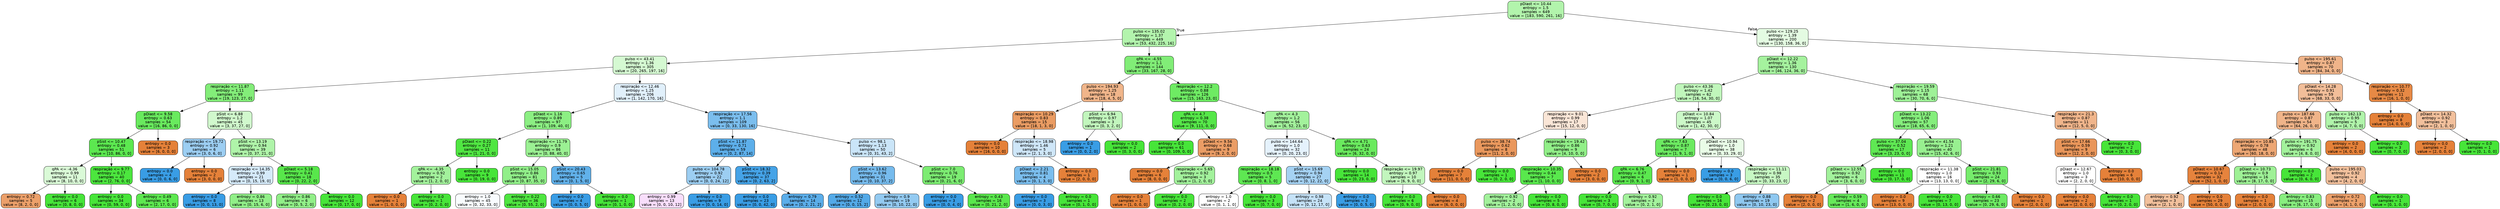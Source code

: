 digraph Tree {
node [shape=box, style="filled, rounded", color="black", fontname="helvetica"] ;
edge [fontname="helvetica"] ;
0 [label="pDiast <= 10.44\nentropy = 1.5\nsamples = 649\nvalue = [183, 590, 261, 16]", fillcolor="#b2f4ac"] ;
1 [label="pulso <= 135.02\nentropy = 1.37\nsamples = 449\nvalue = [53, 432, 225, 16]", fillcolor="#b3f4ad"] ;
0 -> 1 [labeldistance=2.5, labelangle=45, headlabel="True"] ;
2 [label="pulso <= 43.41\nentropy = 1.36\nsamples = 305\nvalue = [20, 265, 197, 16]", fillcolor="#d5f9d2"] ;
1 -> 2 ;
3 [label="respiração <= 11.87\nentropy = 1.11\nsamples = 99\nvalue = [19, 123, 27, 0]", fillcolor="#83ed79"] ;
2 -> 3 ;
4 [label="pDiast <= 9.58\nentropy = 0.63\nsamples = 54\nvalue = [16, 86, 0, 0]", fillcolor="#69ea5e"] ;
3 -> 4 ;
5 [label="pSist <= 10.47\nentropy = 0.48\nsamples = 51\nvalue = [10, 86, 0, 0]", fillcolor="#5ce850"] ;
4 -> 5 ;
6 [label="qPA <= -4.36\nentropy = 0.99\nsamples = 11\nvalue = [8, 10, 0, 0]", fillcolor="#dafad7"] ;
5 -> 6 ;
7 [label="entropy = 0.72\nsamples = 5\nvalue = [8, 2, 0, 0]", fillcolor="#eca06a"] ;
6 -> 7 ;
8 [label="entropy = 0.0\nsamples = 6\nvalue = [0, 8, 0, 0]", fillcolor="#47e539"] ;
6 -> 8 ;
9 [label="respiração <= 9.77\nentropy = 0.17\nsamples = 40\nvalue = [2, 76, 0, 0]", fillcolor="#4ce63e"] ;
5 -> 9 ;
10 [label="entropy = 0.0\nsamples = 34\nvalue = [0, 59, 0, 0]", fillcolor="#47e539"] ;
9 -> 10 ;
11 [label="entropy = 0.49\nsamples = 6\nvalue = [2, 17, 0, 0]", fillcolor="#5de850"] ;
9 -> 11 ;
12 [label="entropy = 0.0\nsamples = 3\nvalue = [6, 0, 0, 0]", fillcolor="#e58139"] ;
4 -> 12 ;
13 [label="pSist <= 6.88\nentropy = 1.2\nsamples = 45\nvalue = [3, 37, 27, 0]", fillcolor="#d1f8cd"] ;
3 -> 13 ;
14 [label="respiração <= 19.72\nentropy = 0.92\nsamples = 6\nvalue = [3, 0, 6, 0]", fillcolor="#9ccef2"] ;
13 -> 14 ;
15 [label="entropy = 0.0\nsamples = 4\nvalue = [0, 0, 6, 0]", fillcolor="#399de5"] ;
14 -> 15 ;
16 [label="entropy = 0.0\nsamples = 2\nvalue = [3, 0, 0, 0]", fillcolor="#e58139"] ;
14 -> 16 ;
17 [label="pSist <= 13.19\nentropy = 0.94\nsamples = 39\nvalue = [0, 37, 21, 0]", fillcolor="#aff4a9"] ;
13 -> 17 ;
18 [label="respiração <= 14.35\nentropy = 0.99\nsamples = 21\nvalue = [0, 15, 19, 0]", fillcolor="#d5eafa"] ;
17 -> 18 ;
19 [label="entropy = 0.0\nsamples = 8\nvalue = [0, 0, 13, 0]", fillcolor="#399de5"] ;
18 -> 19 ;
20 [label="entropy = 0.86\nsamples = 13\nvalue = [0, 15, 6, 0]", fillcolor="#91ef88"] ;
18 -> 20 ;
21 [label="pDiast <= 5.18\nentropy = 0.41\nsamples = 18\nvalue = [0, 22, 2, 0]", fillcolor="#58e74b"] ;
17 -> 21 ;
22 [label="entropy = 0.86\nsamples = 6\nvalue = [0, 5, 2, 0]", fillcolor="#91ef88"] ;
21 -> 22 ;
23 [label="entropy = 0.0\nsamples = 12\nvalue = [0, 17, 0, 0]", fillcolor="#47e539"] ;
21 -> 23 ;
24 [label="respiração <= 12.46\nentropy = 1.25\nsamples = 206\nvalue = [1, 142, 170, 16]", fillcolor="#e1f0fb"] ;
2 -> 24 ;
25 [label="pDiast <= 1.16\nentropy = 0.89\nsamples = 97\nvalue = [1, 109, 40, 0]", fillcolor="#8cef83"] ;
24 -> 25 ;
26 [label="pDiast <= 0.22\nentropy = 0.27\nsamples = 11\nvalue = [1, 21, 0, 0]", fillcolor="#50e642"] ;
25 -> 26 ;
27 [label="qPA <= -4.35\nentropy = 0.92\nsamples = 2\nvalue = [1, 2, 0, 0]", fillcolor="#a3f29c"] ;
26 -> 27 ;
28 [label="entropy = 0.0\nsamples = 1\nvalue = [1, 0, 0, 0]", fillcolor="#e58139"] ;
27 -> 28 ;
29 [label="entropy = 0.0\nsamples = 1\nvalue = [0, 2, 0, 0]", fillcolor="#47e539"] ;
27 -> 29 ;
30 [label="entropy = 0.0\nsamples = 9\nvalue = [0, 19, 0, 0]", fillcolor="#47e539"] ;
26 -> 30 ;
31 [label="respiração <= 11.79\nentropy = 0.9\nsamples = 86\nvalue = [0, 88, 40, 0]", fillcolor="#9bf193"] ;
25 -> 31 ;
32 [label="pSist <= 15.05\nentropy = 0.86\nsamples = 81\nvalue = [0, 87, 35, 0]", fillcolor="#91ef89"] ;
31 -> 32 ;
33 [label="entropy = 1.0\nsamples = 45\nvalue = [0, 32, 33, 0]", fillcolor="#f9fcfe"] ;
32 -> 33 ;
34 [label="entropy = 0.22\nsamples = 36\nvalue = [0, 55, 2, 0]", fillcolor="#4ee640"] ;
32 -> 34 ;
35 [label="pSist <= 20.43\nentropy = 0.65\nsamples = 5\nvalue = [0, 1, 5, 0]", fillcolor="#61b1ea"] ;
31 -> 35 ;
36 [label="entropy = 0.0\nsamples = 4\nvalue = [0, 0, 5, 0]", fillcolor="#399de5"] ;
35 -> 36 ;
37 [label="entropy = 0.0\nsamples = 1\nvalue = [0, 1, 0, 0]", fillcolor="#47e539"] ;
35 -> 37 ;
38 [label="respiração <= 17.56\nentropy = 1.1\nsamples = 109\nvalue = [0, 33, 130, 16]", fillcolor="#7bbeee"] ;
24 -> 38 ;
39 [label="pSist <= 11.87\nentropy = 0.71\nsamples = 59\nvalue = [0, 2, 87, 14]", fillcolor="#5dafea"] ;
38 -> 39 ;
40 [label="pulso <= 104.78\nentropy = 0.92\nsamples = 22\nvalue = [0, 0, 24, 12]", fillcolor="#9ccef2"] ;
39 -> 40 ;
41 [label="entropy = 0.99\nsamples = 13\nvalue = [0, 0, 10, 12]", fillcolor="#f8defb"] ;
40 -> 41 ;
42 [label="entropy = 0.0\nsamples = 9\nvalue = [0, 0, 14, 0]", fillcolor="#399de5"] ;
40 -> 42 ;
43 [label="pSist <= 18.32\nentropy = 0.39\nsamples = 37\nvalue = [0, 2, 63, 2]", fillcolor="#45a3e7"] ;
39 -> 43 ;
44 [label="entropy = 0.0\nsamples = 23\nvalue = [0, 0, 42, 0]", fillcolor="#399de5"] ;
43 -> 44 ;
45 [label="entropy = 0.79\nsamples = 14\nvalue = [0, 2, 21, 2]", fillcolor="#5baeea"] ;
43 -> 45 ;
46 [label="pulso <= 98.1\nentropy = 1.13\nsamples = 50\nvalue = [0, 31, 43, 2]", fillcolor="#cae5f8"] ;
38 -> 46 ;
47 [label="pSist <= 13.62\nentropy = 0.96\nsamples = 31\nvalue = [0, 10, 37, 2]", fillcolor="#76bbed"] ;
46 -> 47 ;
48 [label="entropy = 0.52\nsamples = 12\nvalue = [0, 0, 15, 2]", fillcolor="#53aae8"] ;
47 -> 48 ;
49 [label="entropy = 0.9\nsamples = 19\nvalue = [0, 10, 22, 0]", fillcolor="#93caf1"] ;
47 -> 49 ;
50 [label="pSist <= 7.0\nentropy = 0.76\nsamples = 19\nvalue = [0, 21, 6, 0]", fillcolor="#7cec72"] ;
46 -> 50 ;
51 [label="entropy = 0.0\nsamples = 3\nvalue = [0, 0, 4, 0]", fillcolor="#399de5"] ;
50 -> 51 ;
52 [label="entropy = 0.43\nsamples = 16\nvalue = [0, 21, 2, 0]", fillcolor="#59e74c"] ;
50 -> 52 ;
53 [label="qPA <= -4.55\nentropy = 1.1\nsamples = 144\nvalue = [33, 167, 28, 0]", fillcolor="#81ed77"] ;
1 -> 53 ;
54 [label="pulso <= 194.93\nentropy = 1.25\nsamples = 18\nvalue = [18, 4, 5, 0]", fillcolor="#f0b58a"] ;
53 -> 54 ;
55 [label="respiração <= 10.29\nentropy = 0.83\nsamples = 15\nvalue = [18, 1, 3, 0]", fillcolor="#ea9c63"] ;
54 -> 55 ;
56 [label="entropy = 0.0\nsamples = 10\nvalue = [16, 0, 0, 0]", fillcolor="#e58139"] ;
55 -> 56 ;
57 [label="respiração <= 18.98\nentropy = 1.46\nsamples = 5\nvalue = [2, 1, 3, 0]", fillcolor="#cee6f8"] ;
55 -> 57 ;
58 [label="pDiast <= 2.21\nentropy = 0.81\nsamples = 4\nvalue = [0, 1, 3, 0]", fillcolor="#7bbeee"] ;
57 -> 58 ;
59 [label="entropy = 0.0\nsamples = 3\nvalue = [0, 0, 3, 0]", fillcolor="#399de5"] ;
58 -> 59 ;
60 [label="entropy = 0.0\nsamples = 1\nvalue = [0, 1, 0, 0]", fillcolor="#47e539"] ;
58 -> 60 ;
61 [label="entropy = 0.0\nsamples = 1\nvalue = [2, 0, 0, 0]", fillcolor="#e58139"] ;
57 -> 61 ;
62 [label="pSist <= 6.94\nentropy = 0.97\nsamples = 3\nvalue = [0, 3, 2, 0]", fillcolor="#c2f6bd"] ;
54 -> 62 ;
63 [label="entropy = 0.0\nsamples = 1\nvalue = [0, 0, 2, 0]", fillcolor="#399de5"] ;
62 -> 63 ;
64 [label="entropy = 0.0\nsamples = 2\nvalue = [0, 3, 0, 0]", fillcolor="#47e539"] ;
62 -> 64 ;
65 [label="respiração <= 12.2\nentropy = 0.88\nsamples = 126\nvalue = [15, 163, 23, 0]", fillcolor="#6eeb63"] ;
53 -> 65 ;
66 [label="qPA <= 4.7\nentropy = 0.38\nsamples = 70\nvalue = [9, 111, 0, 0]", fillcolor="#56e749"] ;
65 -> 66 ;
67 [label="entropy = 0.0\nsamples = 61\nvalue = [0, 109, 0, 0]", fillcolor="#47e539"] ;
66 -> 67 ;
68 [label="pDiast <= 9.56\nentropy = 0.68\nsamples = 9\nvalue = [9, 2, 0, 0]", fillcolor="#eb9d65"] ;
66 -> 68 ;
69 [label="entropy = 0.0\nsamples = 6\nvalue = [8, 0, 0, 0]", fillcolor="#e58139"] ;
68 -> 69 ;
70 [label="respiração <= 5.65\nentropy = 0.92\nsamples = 3\nvalue = [1, 2, 0, 0]", fillcolor="#a3f29c"] ;
68 -> 70 ;
71 [label="entropy = 0.0\nsamples = 1\nvalue = [1, 0, 0, 0]", fillcolor="#e58139"] ;
70 -> 71 ;
72 [label="entropy = 0.0\nsamples = 2\nvalue = [0, 2, 0, 0]", fillcolor="#47e539"] ;
70 -> 72 ;
73 [label="qPA <= 4.3\nentropy = 1.2\nsamples = 56\nvalue = [6, 52, 23, 0]", fillcolor="#a3f29c"] ;
65 -> 73 ;
74 [label="pulso <= 144.64\nentropy = 1.0\nsamples = 32\nvalue = [0, 20, 23, 0]", fillcolor="#e5f2fc"] ;
73 -> 74 ;
75 [label="respiração <= 18.18\nentropy = 0.5\nsamples = 5\nvalue = [0, 8, 1, 0]", fillcolor="#5ee852"] ;
74 -> 75 ;
76 [label="entropy = 1.0\nsamples = 2\nvalue = [0, 1, 1, 0]", fillcolor="#ffffff"] ;
75 -> 76 ;
77 [label="entropy = 0.0\nsamples = 3\nvalue = [0, 7, 0, 0]", fillcolor="#47e539"] ;
75 -> 77 ;
78 [label="pSist <= 15.69\nentropy = 0.94\nsamples = 27\nvalue = [0, 12, 22, 0]", fillcolor="#a5d2f3"] ;
74 -> 78 ;
79 [label="entropy = 0.98\nsamples = 24\nvalue = [0, 12, 17, 0]", fillcolor="#c5e2f7"] ;
78 -> 79 ;
80 [label="entropy = 0.0\nsamples = 3\nvalue = [0, 0, 5, 0]", fillcolor="#399de5"] ;
78 -> 80 ;
81 [label="qPA <= 4.71\nentropy = 0.63\nsamples = 24\nvalue = [6, 32, 0, 0]", fillcolor="#6aea5e"] ;
73 -> 81 ;
82 [label="entropy = 0.0\nsamples = 14\nvalue = [0, 23, 0, 0]", fillcolor="#47e539"] ;
81 -> 82 ;
83 [label="respiração <= 19.97\nentropy = 0.97\nsamples = 10\nvalue = [6, 9, 0, 0]", fillcolor="#c2f6bd"] ;
81 -> 83 ;
84 [label="entropy = 0.0\nsamples = 6\nvalue = [0, 9, 0, 0]", fillcolor="#47e539"] ;
83 -> 84 ;
85 [label="entropy = 0.0\nsamples = 4\nvalue = [6, 0, 0, 0]", fillcolor="#e58139"] ;
83 -> 85 ;
86 [label="pulso <= 129.25\nentropy = 1.39\nsamples = 200\nvalue = [130, 158, 36, 0]", fillcolor="#e4fbe2"] ;
0 -> 86 [labeldistance=2.5, labelangle=-45, headlabel="False"] ;
87 [label="pDiast <= 12.22\nentropy = 1.36\nsamples = 130\nvalue = [46, 124, 36, 0]", fillcolor="#a5f29e"] ;
86 -> 87 ;
88 [label="pulso <= 43.36\nentropy = 1.42\nsamples = 62\nvalue = [16, 54, 30, 0]", fillcolor="#c0f6bb"] ;
87 -> 88 ;
89 [label="respiração <= 9.01\nentropy = 0.99\nsamples = 17\nvalue = [15, 12, 0, 0]", fillcolor="#fae6d7"] ;
88 -> 89 ;
90 [label="pulso <= 38.74\nentropy = 0.62\nsamples = 8\nvalue = [11, 2, 0, 0]", fillcolor="#ea985d"] ;
89 -> 90 ;
91 [label="entropy = 0.0\nsamples = 7\nvalue = [11, 0, 0, 0]", fillcolor="#e58139"] ;
90 -> 91 ;
92 [label="entropy = 0.0\nsamples = 1\nvalue = [0, 2, 0, 0]", fillcolor="#47e539"] ;
90 -> 92 ;
93 [label="respiração <= 19.42\nentropy = 0.86\nsamples = 9\nvalue = [4, 10, 0, 0]", fillcolor="#91ef88"] ;
89 -> 93 ;
94 [label="respiração <= 10.35\nentropy = 0.44\nsamples = 7\nvalue = [1, 10, 0, 0]", fillcolor="#59e84d"] ;
93 -> 94 ;
95 [label="entropy = 0.92\nsamples = 2\nvalue = [1, 2, 0, 0]", fillcolor="#a3f29c"] ;
94 -> 95 ;
96 [label="entropy = 0.0\nsamples = 5\nvalue = [0, 8, 0, 0]", fillcolor="#47e539"] ;
94 -> 96 ;
97 [label="entropy = 0.0\nsamples = 2\nvalue = [3, 0, 0, 0]", fillcolor="#e58139"] ;
93 -> 97 ;
98 [label="pDiast <= 10.84\nentropy = 1.07\nsamples = 45\nvalue = [1, 42, 30, 0]", fillcolor="#ccf8c8"] ;
88 -> 98 ;
99 [label="qPA <= 7.63\nentropy = 0.87\nsamples = 7\nvalue = [1, 9, 1, 0]", fillcolor="#6cea61"] ;
98 -> 99 ;
100 [label="qPA <= 6.76\nentropy = 0.47\nsamples = 6\nvalue = [0, 9, 1, 0]", fillcolor="#5be84f"] ;
99 -> 100 ;
101 [label="entropy = 0.0\nsamples = 3\nvalue = [0, 7, 0, 0]", fillcolor="#47e539"] ;
100 -> 101 ;
102 [label="entropy = 0.92\nsamples = 3\nvalue = [0, 2, 1, 0]", fillcolor="#a3f29c"] ;
100 -> 102 ;
103 [label="entropy = 0.0\nsamples = 1\nvalue = [1, 0, 0, 0]", fillcolor="#e58139"] ;
99 -> 103 ;
104 [label="pDiast <= 10.94\nentropy = 1.0\nsamples = 38\nvalue = [0, 33, 29, 0]", fillcolor="#e9fce7"] ;
98 -> 104 ;
105 [label="entropy = 0.0\nsamples = 3\nvalue = [0, 0, 6, 0]", fillcolor="#399de5"] ;
104 -> 105 ;
106 [label="respiração <= 11.11\nentropy = 0.98\nsamples = 35\nvalue = [0, 33, 23, 0]", fillcolor="#c7f7c3"] ;
104 -> 106 ;
107 [label="entropy = 0.0\nsamples = 16\nvalue = [0, 23, 0, 0]", fillcolor="#47e539"] ;
106 -> 107 ;
108 [label="entropy = 0.88\nsamples = 19\nvalue = [0, 10, 23, 0]", fillcolor="#8fc8f0"] ;
106 -> 108 ;
109 [label="respiração <= 19.59\nentropy = 1.15\nsamples = 68\nvalue = [30, 70, 6, 0]", fillcolor="#9ef197"] ;
87 -> 109 ;
110 [label="pDiast <= 13.22\nentropy = 1.06\nsamples = 57\nvalue = [18, 65, 6, 0]", fillcolor="#85ee7c"] ;
109 -> 110 ;
111 [label="pulso <= 37.04\nentropy = 0.52\nsamples = 17\nvalue = [3, 23, 0, 0]", fillcolor="#5fe853"] ;
110 -> 111 ;
112 [label="pDiast <= 12.55\nentropy = 0.92\nsamples = 6\nvalue = [3, 6, 0, 0]", fillcolor="#a3f29c"] ;
111 -> 112 ;
113 [label="entropy = 0.0\nsamples = 2\nvalue = [2, 0, 0, 0]", fillcolor="#e58139"] ;
112 -> 113 ;
114 [label="entropy = 0.59\nsamples = 4\nvalue = [1, 6, 0, 0]", fillcolor="#66e95a"] ;
112 -> 114 ;
115 [label="entropy = 0.0\nsamples = 11\nvalue = [0, 17, 0, 0]", fillcolor="#47e539"] ;
111 -> 115 ;
116 [label="pulso <= 41.54\nentropy = 1.21\nsamples = 40\nvalue = [15, 42, 6, 0]", fillcolor="#98f090"] ;
110 -> 116 ;
117 [label="respiração <= 11.38\nentropy = 1.0\nsamples = 16\nvalue = [13, 13, 0, 0]", fillcolor="#ffffff"] ;
116 -> 117 ;
118 [label="entropy = 0.0\nsamples = 9\nvalue = [13, 0, 0, 0]", fillcolor="#e58139"] ;
117 -> 118 ;
119 [label="entropy = 0.0\nsamples = 7\nvalue = [0, 13, 0, 0]", fillcolor="#47e539"] ;
117 -> 119 ;
120 [label="pSist <= 21.81\nentropy = 0.93\nsamples = 24\nvalue = [2, 29, 6, 0]", fillcolor="#76ec6c"] ;
116 -> 120 ;
121 [label="entropy = 0.66\nsamples = 23\nvalue = [0, 29, 6, 0]", fillcolor="#6dea62"] ;
120 -> 121 ;
122 [label="entropy = 0.0\nsamples = 1\nvalue = [2, 0, 0, 0]", fillcolor="#e58139"] ;
120 -> 122 ;
123 [label="respiração <= 21.3\nentropy = 0.87\nsamples = 11\nvalue = [12, 5, 0, 0]", fillcolor="#f0b58b"] ;
109 -> 123 ;
124 [label="pSist <= 17.66\nentropy = 0.59\nsamples = 9\nvalue = [12, 2, 0, 0]", fillcolor="#e9965a"] ;
123 -> 124 ;
125 [label="pDiast <= 12.67\nentropy = 1.0\nsamples = 3\nvalue = [2, 2, 0, 0]", fillcolor="#ffffff"] ;
124 -> 125 ;
126 [label="entropy = 0.0\nsamples = 2\nvalue = [2, 0, 0, 0]", fillcolor="#e58139"] ;
125 -> 126 ;
127 [label="entropy = 0.0\nsamples = 1\nvalue = [0, 2, 0, 0]", fillcolor="#47e539"] ;
125 -> 127 ;
128 [label="entropy = 0.0\nsamples = 6\nvalue = [10, 0, 0, 0]", fillcolor="#e58139"] ;
124 -> 128 ;
129 [label="entropy = 0.0\nsamples = 2\nvalue = [0, 3, 0, 0]", fillcolor="#47e539"] ;
123 -> 129 ;
130 [label="pulso <= 195.61\nentropy = 0.87\nsamples = 70\nvalue = [84, 34, 0, 0]", fillcolor="#f0b489"] ;
86 -> 130 ;
131 [label="pDiast <= 14.28\nentropy = 0.91\nsamples = 59\nvalue = [68, 33, 0, 0]", fillcolor="#f2be99"] ;
130 -> 131 ;
132 [label="pulso <= 187.66\nentropy = 0.87\nsamples = 54\nvalue = [64, 26, 0, 0]", fillcolor="#f0b489"] ;
131 -> 132 ;
133 [label="respiração <= 10.85\nentropy = 0.78\nsamples = 48\nvalue = [60, 18, 0, 0]", fillcolor="#eda774"] ;
132 -> 133 ;
134 [label="pDiast <= 10.67\nentropy = 0.14\nsamples = 32\nvalue = [52, 1, 0, 0]", fillcolor="#e6833d"] ;
133 -> 134 ;
135 [label="entropy = 0.92\nsamples = 3\nvalue = [2, 1, 0, 0]", fillcolor="#f2c09c"] ;
134 -> 135 ;
136 [label="entropy = 0.0\nsamples = 29\nvalue = [50, 0, 0, 0]", fillcolor="#e58139"] ;
134 -> 136 ;
137 [label="pDiast <= 10.73\nentropy = 0.9\nsamples = 16\nvalue = [8, 17, 0, 0]", fillcolor="#9ef196"] ;
133 -> 137 ;
138 [label="entropy = 0.0\nsamples = 1\nvalue = [2, 0, 0, 0]", fillcolor="#e58139"] ;
137 -> 138 ;
139 [label="entropy = 0.83\nsamples = 15\nvalue = [6, 17, 0, 0]", fillcolor="#88ee7f"] ;
137 -> 139 ;
140 [label="pulso <= 191.75\nentropy = 0.92\nsamples = 6\nvalue = [4, 8, 0, 0]", fillcolor="#a3f29c"] ;
132 -> 140 ;
141 [label="entropy = 0.0\nsamples = 2\nvalue = [0, 6, 0, 0]", fillcolor="#47e539"] ;
140 -> 141 ;
142 [label="pulso <= 195.03\nentropy = 0.92\nsamples = 4\nvalue = [4, 2, 0, 0]", fillcolor="#f2c09c"] ;
140 -> 142 ;
143 [label="entropy = 0.72\nsamples = 3\nvalue = [4, 1, 0, 0]", fillcolor="#eca06a"] ;
142 -> 143 ;
144 [label="entropy = 0.0\nsamples = 1\nvalue = [0, 1, 0, 0]", fillcolor="#47e539"] ;
142 -> 144 ;
145 [label="pulso <= 162.13\nentropy = 0.95\nsamples = 5\nvalue = [4, 7, 0, 0]", fillcolor="#b0f4aa"] ;
131 -> 145 ;
146 [label="entropy = 0.0\nsamples = 2\nvalue = [4, 0, 0, 0]", fillcolor="#e58139"] ;
145 -> 146 ;
147 [label="entropy = 0.0\nsamples = 3\nvalue = [0, 7, 0, 0]", fillcolor="#47e539"] ;
145 -> 147 ;
148 [label="respiração <= 10.77\nentropy = 0.32\nsamples = 11\nvalue = [16, 1, 0, 0]", fillcolor="#e78945"] ;
130 -> 148 ;
149 [label="entropy = 0.0\nsamples = 8\nvalue = [14, 0, 0, 0]", fillcolor="#e58139"] ;
148 -> 149 ;
150 [label="pDiast <= 14.32\nentropy = 0.92\nsamples = 3\nvalue = [2, 1, 0, 0]", fillcolor="#f2c09c"] ;
148 -> 150 ;
151 [label="entropy = 0.0\nsamples = 2\nvalue = [2, 0, 0, 0]", fillcolor="#e58139"] ;
150 -> 151 ;
152 [label="entropy = 0.0\nsamples = 1\nvalue = [0, 1, 0, 0]", fillcolor="#47e539"] ;
150 -> 152 ;
}